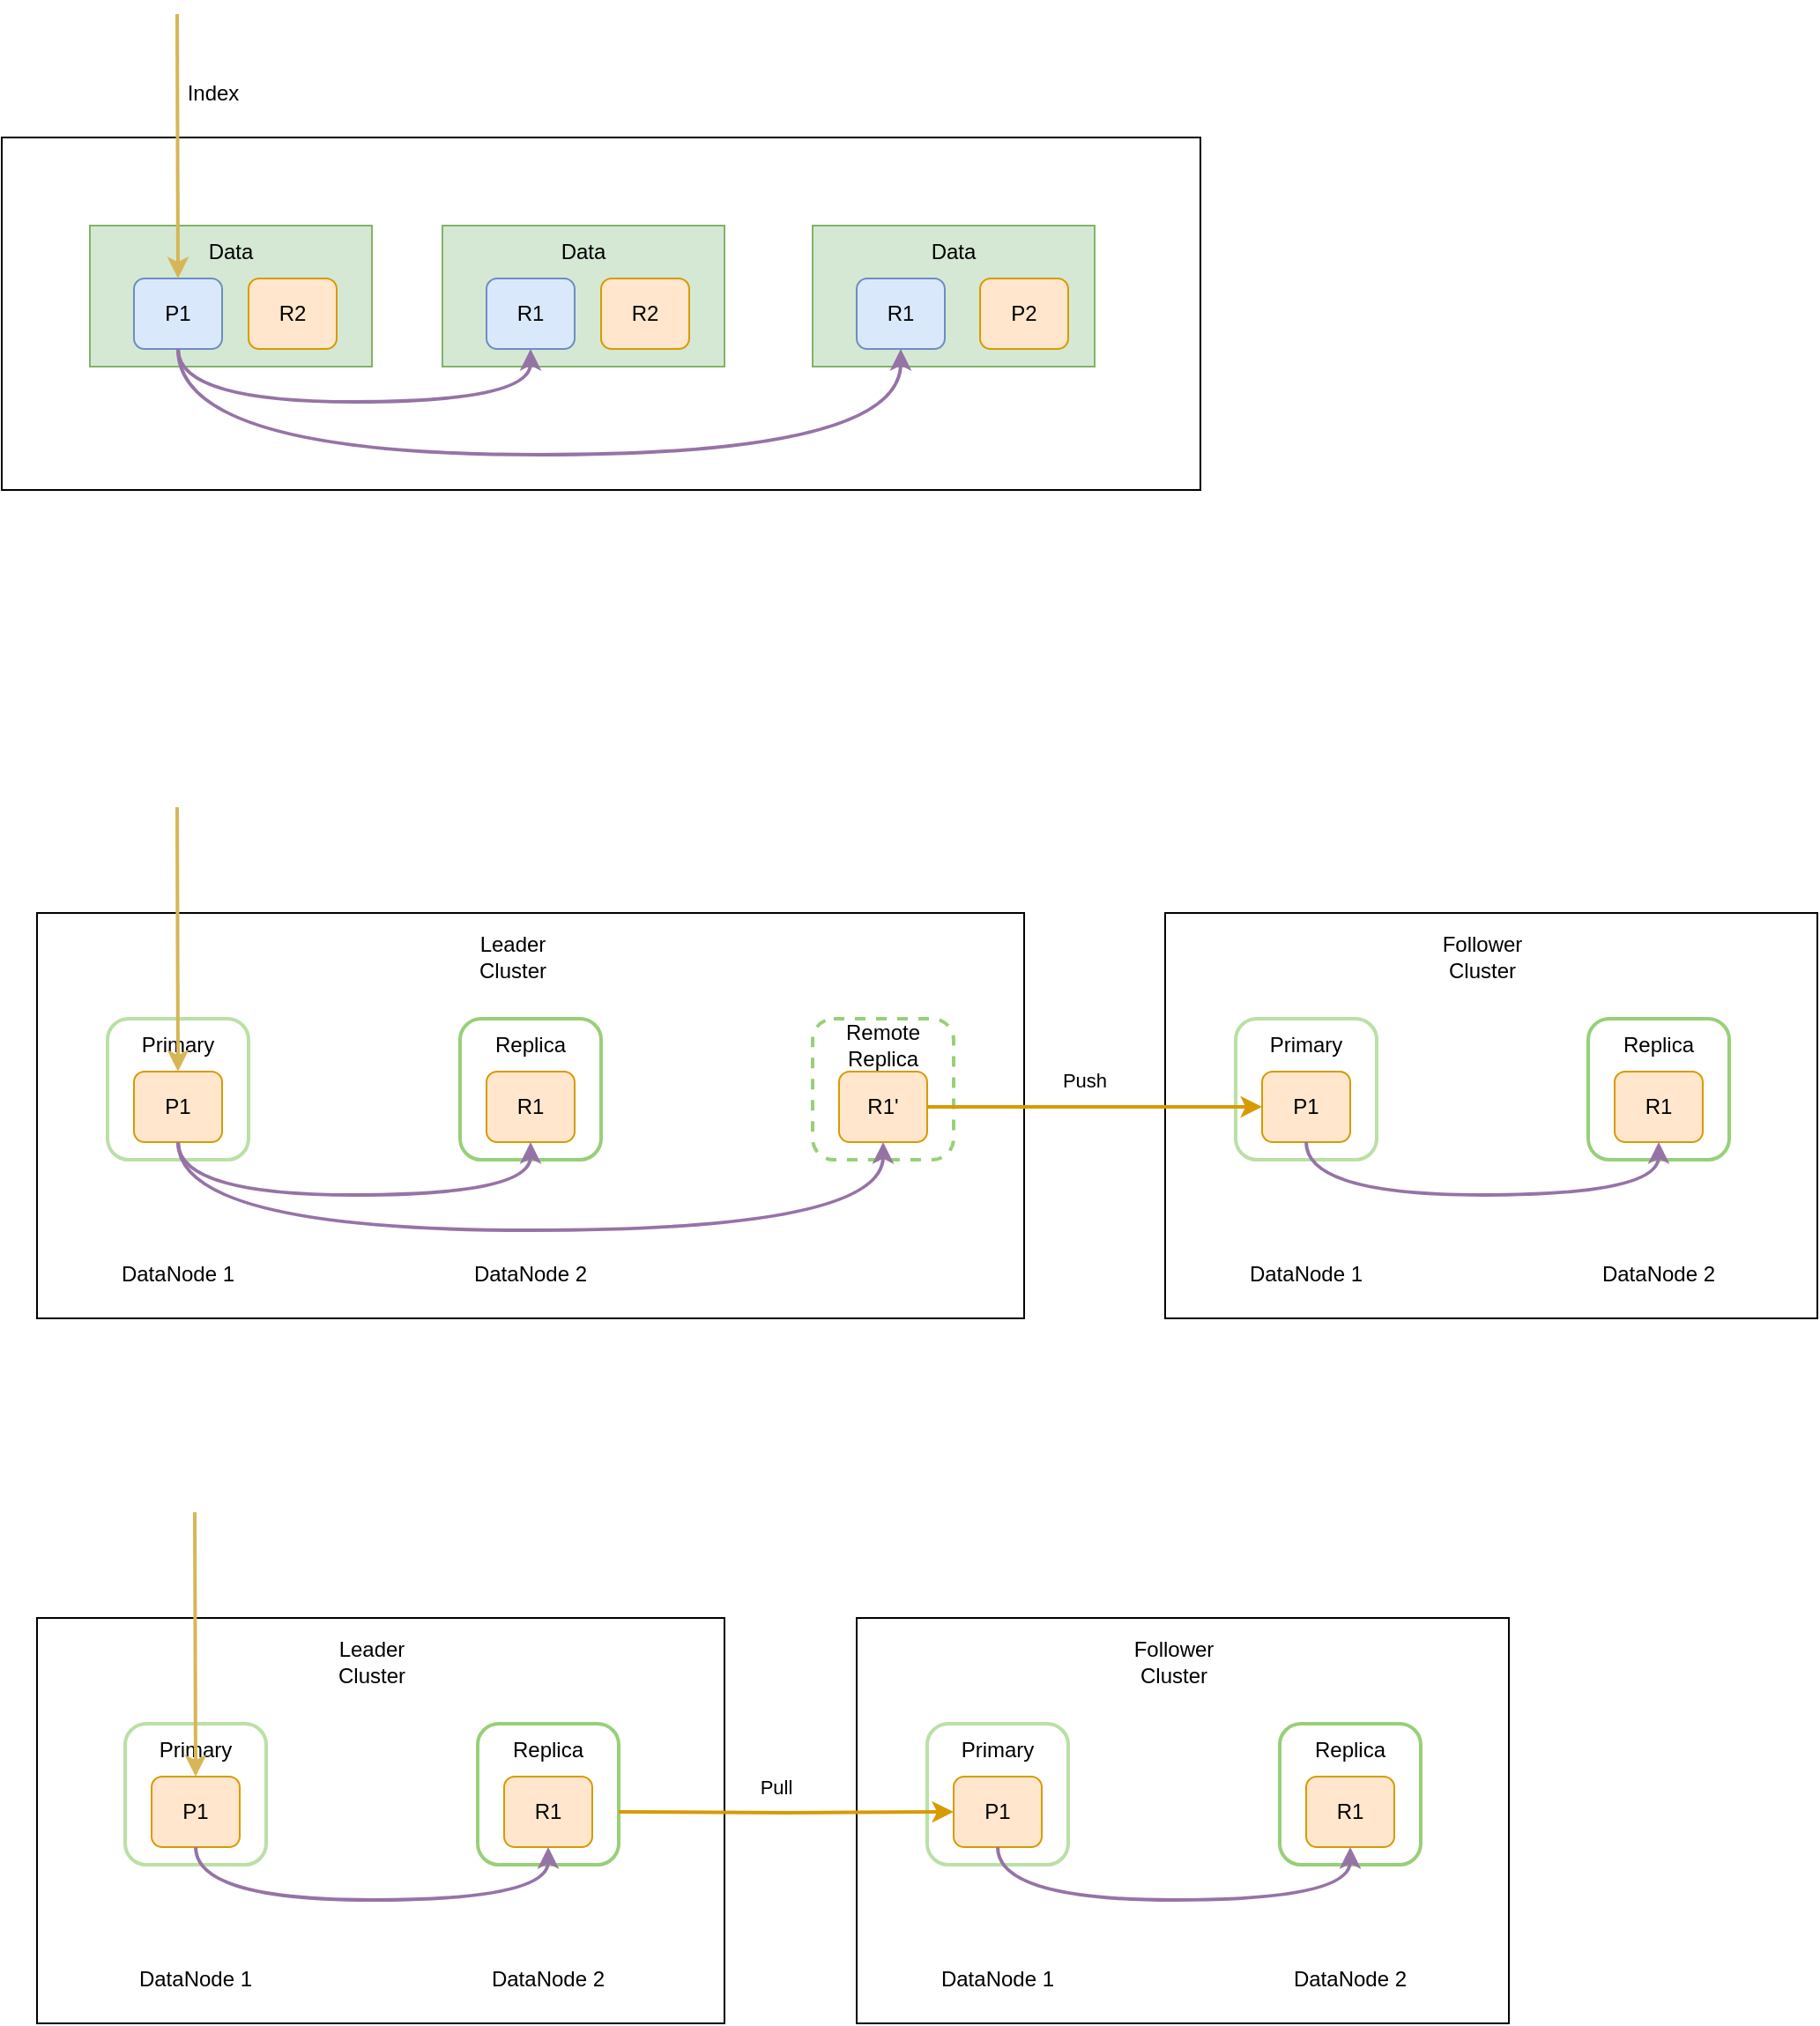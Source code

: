 <mxfile version="20.5.3" type="github">
  <diagram id="9nTsik4AKyD2Oay4WIvi" name="第 1 页">
    <mxGraphModel dx="946" dy="614" grid="0" gridSize="10" guides="1" tooltips="1" connect="1" arrows="1" fold="1" page="1" pageScale="1" pageWidth="3300" pageHeight="4681" math="0" shadow="0">
      <root>
        <mxCell id="0" />
        <mxCell id="1" parent="0" />
        <mxCell id="72kHpZyUayTUPH2MxQYt-16" value="" style="rounded=0;whiteSpace=wrap;html=1;" vertex="1" parent="1">
          <mxGeometry x="90" y="170" width="680" height="200" as="geometry" />
        </mxCell>
        <mxCell id="72kHpZyUayTUPH2MxQYt-14" value="" style="rounded=0;whiteSpace=wrap;html=1;fillColor=#d5e8d4;strokeColor=#82b366;" vertex="1" parent="1">
          <mxGeometry x="550" y="220" width="160" height="80" as="geometry" />
        </mxCell>
        <mxCell id="72kHpZyUayTUPH2MxQYt-12" value="" style="rounded=0;whiteSpace=wrap;html=1;fillColor=#d5e8d4;strokeColor=#82b366;" vertex="1" parent="1">
          <mxGeometry x="340" y="220" width="160" height="80" as="geometry" />
        </mxCell>
        <mxCell id="72kHpZyUayTUPH2MxQYt-9" value="" style="rounded=0;whiteSpace=wrap;html=1;fillColor=#d5e8d4;strokeColor=#82b366;" vertex="1" parent="1">
          <mxGeometry x="140" y="220" width="160" height="80" as="geometry" />
        </mxCell>
        <mxCell id="qrC7Yj8JBwXGzyDAAPzy-3" value="P1" style="rounded=1;whiteSpace=wrap;html=1;fillColor=#dae8fc;strokeColor=#6c8ebf;" parent="1" vertex="1">
          <mxGeometry x="165" y="250" width="50" height="40" as="geometry" />
        </mxCell>
        <mxCell id="qrC7Yj8JBwXGzyDAAPzy-9" value="R1" style="rounded=1;whiteSpace=wrap;html=1;fillColor=#dae8fc;strokeColor=#6c8ebf;" parent="1" vertex="1">
          <mxGeometry x="365" y="250" width="50" height="40" as="geometry" />
        </mxCell>
        <mxCell id="qrC7Yj8JBwXGzyDAAPzy-10" value="R1" style="rounded=1;whiteSpace=wrap;html=1;fillColor=#dae8fc;strokeColor=#6c8ebf;" parent="1" vertex="1">
          <mxGeometry x="575" y="250" width="50" height="40" as="geometry" />
        </mxCell>
        <mxCell id="qrC7Yj8JBwXGzyDAAPzy-11" value="" style="endArrow=classic;html=1;rounded=0;entryX=0.5;entryY=1;entryDx=0;entryDy=0;fillColor=#fff2cc;strokeColor=#d6b656;strokeWidth=2;" parent="1" edge="1">
          <mxGeometry width="50" height="50" relative="1" as="geometry">
            <mxPoint x="189.5" y="100" as="sourcePoint" />
            <mxPoint x="190" y="250" as="targetPoint" />
          </mxGeometry>
        </mxCell>
        <mxCell id="qrC7Yj8JBwXGzyDAAPzy-12" style="edgeStyle=orthogonalEdgeStyle;orthogonalLoop=1;jettySize=auto;html=1;exitX=0.5;exitY=1;exitDx=0;exitDy=0;entryX=0.5;entryY=1;entryDx=0;entryDy=0;elbow=vertical;curved=1;fillColor=#e1d5e7;strokeColor=#9673a6;strokeWidth=2;" parent="1" source="qrC7Yj8JBwXGzyDAAPzy-3" target="qrC7Yj8JBwXGzyDAAPzy-10" edge="1">
          <mxGeometry relative="1" as="geometry">
            <Array as="points">
              <mxPoint x="190" y="350" />
              <mxPoint x="600" y="350" />
            </Array>
          </mxGeometry>
        </mxCell>
        <mxCell id="qrC7Yj8JBwXGzyDAAPzy-13" style="edgeStyle=orthogonalEdgeStyle;curved=1;orthogonalLoop=1;jettySize=auto;html=1;exitX=0.5;exitY=1;exitDx=0;exitDy=0;elbow=vertical;fillColor=#e1d5e7;strokeColor=#9673a6;strokeWidth=2;" parent="1" source="qrC7Yj8JBwXGzyDAAPzy-3" edge="1">
          <mxGeometry relative="1" as="geometry">
            <mxPoint x="390" y="290" as="targetPoint" />
            <Array as="points">
              <mxPoint x="190" y="320" />
              <mxPoint x="390" y="320" />
            </Array>
          </mxGeometry>
        </mxCell>
        <mxCell id="qrC7Yj8JBwXGzyDAAPzy-18" value="" style="rounded=0;whiteSpace=wrap;html=1;strokeWidth=1;" parent="1" vertex="1">
          <mxGeometry x="110" y="610" width="560" height="230" as="geometry" />
        </mxCell>
        <mxCell id="qrC7Yj8JBwXGzyDAAPzy-19" value="" style="whiteSpace=wrap;html=1;aspect=fixed;strokeWidth=2;strokeColor=#B9E0A5;rounded=1;" parent="1" vertex="1">
          <mxGeometry x="150" y="670" width="80" height="80" as="geometry" />
        </mxCell>
        <mxCell id="qrC7Yj8JBwXGzyDAAPzy-20" value="P1" style="rounded=1;whiteSpace=wrap;html=1;fillColor=#ffe6cc;strokeColor=#d79b00;" parent="1" vertex="1">
          <mxGeometry x="165" y="700" width="50" height="40" as="geometry" />
        </mxCell>
        <mxCell id="qrC7Yj8JBwXGzyDAAPzy-21" value="Primary" style="text;html=1;strokeColor=none;fillColor=none;align=center;verticalAlign=middle;whiteSpace=wrap;rounded=0;" parent="1" vertex="1">
          <mxGeometry x="160" y="670" width="60" height="30" as="geometry" />
        </mxCell>
        <mxCell id="qrC7Yj8JBwXGzyDAAPzy-22" value="" style="whiteSpace=wrap;html=1;aspect=fixed;rounded=1;strokeWidth=2;strokeColor=#97D077;" parent="1" vertex="1">
          <mxGeometry x="350" y="670" width="80" height="80" as="geometry" />
        </mxCell>
        <mxCell id="qrC7Yj8JBwXGzyDAAPzy-23" value="" style="whiteSpace=wrap;html=1;aspect=fixed;strokeWidth=2;strokeColor=#97D077;rounded=1;dashed=1;" parent="1" vertex="1">
          <mxGeometry x="550" y="670" width="80" height="80" as="geometry" />
        </mxCell>
        <mxCell id="qrC7Yj8JBwXGzyDAAPzy-24" value="Replica" style="text;html=1;strokeColor=none;fillColor=none;align=center;verticalAlign=middle;whiteSpace=wrap;rounded=0;" parent="1" vertex="1">
          <mxGeometry x="360" y="670" width="60" height="30" as="geometry" />
        </mxCell>
        <mxCell id="qrC7Yj8JBwXGzyDAAPzy-25" value="Remote Replica" style="text;html=1;strokeColor=none;fillColor=none;align=center;verticalAlign=middle;whiteSpace=wrap;rounded=0;" parent="1" vertex="1">
          <mxGeometry x="560" y="670" width="60" height="30" as="geometry" />
        </mxCell>
        <mxCell id="qrC7Yj8JBwXGzyDAAPzy-26" value="R1" style="rounded=1;whiteSpace=wrap;html=1;fillColor=#ffe6cc;strokeColor=#d79b00;" parent="1" vertex="1">
          <mxGeometry x="365" y="700" width="50" height="40" as="geometry" />
        </mxCell>
        <mxCell id="qrC7Yj8JBwXGzyDAAPzy-27" value="R1&#39;" style="rounded=1;whiteSpace=wrap;html=1;fillColor=#ffe6cc;strokeColor=#d79b00;" parent="1" vertex="1">
          <mxGeometry x="565" y="700" width="50" height="40" as="geometry" />
        </mxCell>
        <mxCell id="qrC7Yj8JBwXGzyDAAPzy-28" value="" style="endArrow=classic;html=1;rounded=0;entryX=0.5;entryY=1;entryDx=0;entryDy=0;fillColor=#fff2cc;strokeColor=#d6b656;strokeWidth=2;" parent="1" target="qrC7Yj8JBwXGzyDAAPzy-21" edge="1">
          <mxGeometry width="50" height="50" relative="1" as="geometry">
            <mxPoint x="189.5" y="550" as="sourcePoint" />
            <mxPoint x="189.5" y="670" as="targetPoint" />
          </mxGeometry>
        </mxCell>
        <mxCell id="qrC7Yj8JBwXGzyDAAPzy-29" style="edgeStyle=orthogonalEdgeStyle;orthogonalLoop=1;jettySize=auto;html=1;exitX=0.5;exitY=1;exitDx=0;exitDy=0;entryX=0.5;entryY=1;entryDx=0;entryDy=0;elbow=vertical;curved=1;fillColor=#e1d5e7;strokeColor=#9673a6;strokeWidth=2;" parent="1" source="qrC7Yj8JBwXGzyDAAPzy-20" target="qrC7Yj8JBwXGzyDAAPzy-27" edge="1">
          <mxGeometry relative="1" as="geometry">
            <Array as="points">
              <mxPoint x="190" y="790" />
              <mxPoint x="590" y="790" />
            </Array>
          </mxGeometry>
        </mxCell>
        <mxCell id="qrC7Yj8JBwXGzyDAAPzy-30" style="edgeStyle=orthogonalEdgeStyle;curved=1;orthogonalLoop=1;jettySize=auto;html=1;exitX=0.5;exitY=1;exitDx=0;exitDy=0;elbow=vertical;fillColor=#e1d5e7;strokeColor=#9673a6;strokeWidth=2;" parent="1" source="qrC7Yj8JBwXGzyDAAPzy-20" edge="1">
          <mxGeometry relative="1" as="geometry">
            <mxPoint x="390" y="740" as="targetPoint" />
            <Array as="points">
              <mxPoint x="190" y="770" />
              <mxPoint x="390" y="770" />
            </Array>
          </mxGeometry>
        </mxCell>
        <mxCell id="qrC7Yj8JBwXGzyDAAPzy-31" value="DataNode 1" style="text;html=1;strokeColor=none;fillColor=none;align=center;verticalAlign=middle;whiteSpace=wrap;rounded=0;strokeWidth=2;" parent="1" vertex="1">
          <mxGeometry x="150" y="800" width="80" height="30" as="geometry" />
        </mxCell>
        <mxCell id="qrC7Yj8JBwXGzyDAAPzy-32" value="DataNode 2" style="text;html=1;strokeColor=none;fillColor=none;align=center;verticalAlign=middle;whiteSpace=wrap;rounded=0;strokeWidth=2;" parent="1" vertex="1">
          <mxGeometry x="350" y="800" width="80" height="30" as="geometry" />
        </mxCell>
        <mxCell id="qrC7Yj8JBwXGzyDAAPzy-33" value="Leader Cluster" style="text;html=1;strokeColor=none;fillColor=none;align=center;verticalAlign=middle;whiteSpace=wrap;rounded=0;strokeWidth=2;" parent="1" vertex="1">
          <mxGeometry x="350" y="620" width="60" height="30" as="geometry" />
        </mxCell>
        <mxCell id="qrC7Yj8JBwXGzyDAAPzy-34" value="" style="rounded=0;whiteSpace=wrap;html=1;strokeWidth=1;" parent="1" vertex="1">
          <mxGeometry x="750" y="610" width="370" height="230" as="geometry" />
        </mxCell>
        <mxCell id="qrC7Yj8JBwXGzyDAAPzy-35" value="" style="whiteSpace=wrap;html=1;aspect=fixed;strokeWidth=2;strokeColor=#B9E0A5;rounded=1;" parent="1" vertex="1">
          <mxGeometry x="790" y="670" width="80" height="80" as="geometry" />
        </mxCell>
        <mxCell id="qrC7Yj8JBwXGzyDAAPzy-36" value="P1" style="rounded=1;whiteSpace=wrap;html=1;fillColor=#ffe6cc;strokeColor=#d79b00;" parent="1" vertex="1">
          <mxGeometry x="805" y="700" width="50" height="40" as="geometry" />
        </mxCell>
        <mxCell id="qrC7Yj8JBwXGzyDAAPzy-37" value="Primary" style="text;html=1;strokeColor=none;fillColor=none;align=center;verticalAlign=middle;whiteSpace=wrap;rounded=0;" parent="1" vertex="1">
          <mxGeometry x="800" y="670" width="60" height="30" as="geometry" />
        </mxCell>
        <mxCell id="qrC7Yj8JBwXGzyDAAPzy-38" value="" style="whiteSpace=wrap;html=1;aspect=fixed;rounded=1;strokeWidth=2;strokeColor=#97D077;" parent="1" vertex="1">
          <mxGeometry x="990" y="670" width="80" height="80" as="geometry" />
        </mxCell>
        <mxCell id="qrC7Yj8JBwXGzyDAAPzy-39" value="Replica" style="text;html=1;strokeColor=none;fillColor=none;align=center;verticalAlign=middle;whiteSpace=wrap;rounded=0;" parent="1" vertex="1">
          <mxGeometry x="1000" y="670" width="60" height="30" as="geometry" />
        </mxCell>
        <mxCell id="qrC7Yj8JBwXGzyDAAPzy-40" value="R1" style="rounded=1;whiteSpace=wrap;html=1;fillColor=#ffe6cc;strokeColor=#d79b00;" parent="1" vertex="1">
          <mxGeometry x="1005" y="700" width="50" height="40" as="geometry" />
        </mxCell>
        <mxCell id="qrC7Yj8JBwXGzyDAAPzy-41" style="edgeStyle=orthogonalEdgeStyle;curved=1;orthogonalLoop=1;jettySize=auto;html=1;exitX=0.5;exitY=1;exitDx=0;exitDy=0;elbow=vertical;fillColor=#e1d5e7;strokeColor=#9673a6;strokeWidth=2;" parent="1" source="qrC7Yj8JBwXGzyDAAPzy-36" edge="1">
          <mxGeometry relative="1" as="geometry">
            <mxPoint x="1030" y="740" as="targetPoint" />
            <Array as="points">
              <mxPoint x="830" y="770" />
              <mxPoint x="1030" y="770" />
            </Array>
          </mxGeometry>
        </mxCell>
        <mxCell id="qrC7Yj8JBwXGzyDAAPzy-42" value="DataNode 1" style="text;html=1;strokeColor=none;fillColor=none;align=center;verticalAlign=middle;whiteSpace=wrap;rounded=0;strokeWidth=2;" parent="1" vertex="1">
          <mxGeometry x="790" y="800" width="80" height="30" as="geometry" />
        </mxCell>
        <mxCell id="qrC7Yj8JBwXGzyDAAPzy-43" value="DataNode 2" style="text;html=1;strokeColor=none;fillColor=none;align=center;verticalAlign=middle;whiteSpace=wrap;rounded=0;strokeWidth=2;" parent="1" vertex="1">
          <mxGeometry x="990" y="800" width="80" height="30" as="geometry" />
        </mxCell>
        <mxCell id="qrC7Yj8JBwXGzyDAAPzy-44" value="Follower&lt;br&gt;Cluster" style="text;html=1;strokeColor=none;fillColor=none;align=center;verticalAlign=middle;whiteSpace=wrap;rounded=0;strokeWidth=2;" parent="1" vertex="1">
          <mxGeometry x="900" y="620" width="60" height="30" as="geometry" />
        </mxCell>
        <mxCell id="qrC7Yj8JBwXGzyDAAPzy-45" style="edgeStyle=orthogonalEdgeStyle;rounded=0;orthogonalLoop=1;jettySize=auto;html=1;exitX=1;exitY=0.5;exitDx=0;exitDy=0;entryX=0;entryY=0.5;entryDx=0;entryDy=0;strokeWidth=2;fillColor=#ffe6cc;strokeColor=#d79b00;" parent="1" source="qrC7Yj8JBwXGzyDAAPzy-27" target="qrC7Yj8JBwXGzyDAAPzy-36" edge="1">
          <mxGeometry relative="1" as="geometry" />
        </mxCell>
        <mxCell id="qrC7Yj8JBwXGzyDAAPzy-46" value="Push" style="edgeLabel;html=1;align=center;verticalAlign=middle;resizable=0;points=[];" parent="qrC7Yj8JBwXGzyDAAPzy-45" vertex="1" connectable="0">
          <mxGeometry x="-0.116" y="-1" relative="1" as="geometry">
            <mxPoint x="5" y="-16" as="offset" />
          </mxGeometry>
        </mxCell>
        <mxCell id="qrC7Yj8JBwXGzyDAAPzy-47" value="" style="rounded=0;whiteSpace=wrap;html=1;strokeWidth=1;" parent="1" vertex="1">
          <mxGeometry x="110" y="1010" width="390" height="230" as="geometry" />
        </mxCell>
        <mxCell id="qrC7Yj8JBwXGzyDAAPzy-48" value="" style="whiteSpace=wrap;html=1;aspect=fixed;strokeWidth=2;strokeColor=#B9E0A5;rounded=1;" parent="1" vertex="1">
          <mxGeometry x="160" y="1070" width="80" height="80" as="geometry" />
        </mxCell>
        <mxCell id="qrC7Yj8JBwXGzyDAAPzy-49" value="P1" style="rounded=1;whiteSpace=wrap;html=1;fillColor=#ffe6cc;strokeColor=#d79b00;" parent="1" vertex="1">
          <mxGeometry x="175" y="1100" width="50" height="40" as="geometry" />
        </mxCell>
        <mxCell id="qrC7Yj8JBwXGzyDAAPzy-50" value="Primary" style="text;html=1;strokeColor=none;fillColor=none;align=center;verticalAlign=middle;whiteSpace=wrap;rounded=0;" parent="1" vertex="1">
          <mxGeometry x="170" y="1070" width="60" height="30" as="geometry" />
        </mxCell>
        <mxCell id="qrC7Yj8JBwXGzyDAAPzy-51" value="" style="whiteSpace=wrap;html=1;aspect=fixed;rounded=1;strokeWidth=2;strokeColor=#97D077;" parent="1" vertex="1">
          <mxGeometry x="360" y="1070" width="80" height="80" as="geometry" />
        </mxCell>
        <mxCell id="qrC7Yj8JBwXGzyDAAPzy-52" value="Replica" style="text;html=1;strokeColor=none;fillColor=none;align=center;verticalAlign=middle;whiteSpace=wrap;rounded=0;" parent="1" vertex="1">
          <mxGeometry x="370" y="1070" width="60" height="30" as="geometry" />
        </mxCell>
        <mxCell id="qrC7Yj8JBwXGzyDAAPzy-53" value="R1" style="rounded=1;whiteSpace=wrap;html=1;fillColor=#ffe6cc;strokeColor=#d79b00;" parent="1" vertex="1">
          <mxGeometry x="375" y="1100" width="50" height="40" as="geometry" />
        </mxCell>
        <mxCell id="qrC7Yj8JBwXGzyDAAPzy-54" value="" style="endArrow=classic;html=1;rounded=0;entryX=0.5;entryY=1;entryDx=0;entryDy=0;fillColor=#fff2cc;strokeColor=#d6b656;strokeWidth=2;" parent="1" target="qrC7Yj8JBwXGzyDAAPzy-50" edge="1">
          <mxGeometry width="50" height="50" relative="1" as="geometry">
            <mxPoint x="199.5" y="950" as="sourcePoint" />
            <mxPoint x="199.5" y="1070" as="targetPoint" />
          </mxGeometry>
        </mxCell>
        <mxCell id="qrC7Yj8JBwXGzyDAAPzy-55" style="edgeStyle=orthogonalEdgeStyle;curved=1;orthogonalLoop=1;jettySize=auto;html=1;exitX=0.5;exitY=1;exitDx=0;exitDy=0;elbow=vertical;fillColor=#e1d5e7;strokeColor=#9673a6;strokeWidth=2;" parent="1" source="qrC7Yj8JBwXGzyDAAPzy-49" edge="1">
          <mxGeometry relative="1" as="geometry">
            <mxPoint x="400" y="1140" as="targetPoint" />
            <Array as="points">
              <mxPoint x="200" y="1170" />
              <mxPoint x="400" y="1170" />
            </Array>
          </mxGeometry>
        </mxCell>
        <mxCell id="qrC7Yj8JBwXGzyDAAPzy-56" value="DataNode 1" style="text;html=1;strokeColor=none;fillColor=none;align=center;verticalAlign=middle;whiteSpace=wrap;rounded=0;strokeWidth=2;" parent="1" vertex="1">
          <mxGeometry x="160" y="1200" width="80" height="30" as="geometry" />
        </mxCell>
        <mxCell id="qrC7Yj8JBwXGzyDAAPzy-57" value="DataNode 2" style="text;html=1;strokeColor=none;fillColor=none;align=center;verticalAlign=middle;whiteSpace=wrap;rounded=0;strokeWidth=2;" parent="1" vertex="1">
          <mxGeometry x="360" y="1200" width="80" height="30" as="geometry" />
        </mxCell>
        <mxCell id="qrC7Yj8JBwXGzyDAAPzy-58" value="Leader Cluster" style="text;html=1;strokeColor=none;fillColor=none;align=center;verticalAlign=middle;whiteSpace=wrap;rounded=0;strokeWidth=2;" parent="1" vertex="1">
          <mxGeometry x="270" y="1020" width="60" height="30" as="geometry" />
        </mxCell>
        <mxCell id="qrC7Yj8JBwXGzyDAAPzy-59" value="" style="rounded=0;whiteSpace=wrap;html=1;strokeWidth=1;" parent="1" vertex="1">
          <mxGeometry x="575" y="1010" width="370" height="230" as="geometry" />
        </mxCell>
        <mxCell id="qrC7Yj8JBwXGzyDAAPzy-60" value="" style="whiteSpace=wrap;html=1;aspect=fixed;strokeWidth=2;strokeColor=#B9E0A5;rounded=1;" parent="1" vertex="1">
          <mxGeometry x="615" y="1070" width="80" height="80" as="geometry" />
        </mxCell>
        <mxCell id="qrC7Yj8JBwXGzyDAAPzy-61" value="P1" style="rounded=1;whiteSpace=wrap;html=1;fillColor=#ffe6cc;strokeColor=#d79b00;" parent="1" vertex="1">
          <mxGeometry x="630" y="1100" width="50" height="40" as="geometry" />
        </mxCell>
        <mxCell id="qrC7Yj8JBwXGzyDAAPzy-62" value="Primary" style="text;html=1;strokeColor=none;fillColor=none;align=center;verticalAlign=middle;whiteSpace=wrap;rounded=0;" parent="1" vertex="1">
          <mxGeometry x="625" y="1070" width="60" height="30" as="geometry" />
        </mxCell>
        <mxCell id="qrC7Yj8JBwXGzyDAAPzy-63" value="" style="whiteSpace=wrap;html=1;aspect=fixed;rounded=1;strokeWidth=2;strokeColor=#97D077;" parent="1" vertex="1">
          <mxGeometry x="815" y="1070" width="80" height="80" as="geometry" />
        </mxCell>
        <mxCell id="qrC7Yj8JBwXGzyDAAPzy-64" value="Replica" style="text;html=1;strokeColor=none;fillColor=none;align=center;verticalAlign=middle;whiteSpace=wrap;rounded=0;" parent="1" vertex="1">
          <mxGeometry x="825" y="1070" width="60" height="30" as="geometry" />
        </mxCell>
        <mxCell id="qrC7Yj8JBwXGzyDAAPzy-65" value="R1" style="rounded=1;whiteSpace=wrap;html=1;fillColor=#ffe6cc;strokeColor=#d79b00;" parent="1" vertex="1">
          <mxGeometry x="830" y="1100" width="50" height="40" as="geometry" />
        </mxCell>
        <mxCell id="qrC7Yj8JBwXGzyDAAPzy-66" style="edgeStyle=orthogonalEdgeStyle;curved=1;orthogonalLoop=1;jettySize=auto;html=1;exitX=0.5;exitY=1;exitDx=0;exitDy=0;elbow=vertical;fillColor=#e1d5e7;strokeColor=#9673a6;strokeWidth=2;" parent="1" source="qrC7Yj8JBwXGzyDAAPzy-61" edge="1">
          <mxGeometry relative="1" as="geometry">
            <mxPoint x="855" y="1140" as="targetPoint" />
            <Array as="points">
              <mxPoint x="655" y="1170" />
              <mxPoint x="855" y="1170" />
            </Array>
          </mxGeometry>
        </mxCell>
        <mxCell id="qrC7Yj8JBwXGzyDAAPzy-67" value="DataNode 1" style="text;html=1;strokeColor=none;fillColor=none;align=center;verticalAlign=middle;whiteSpace=wrap;rounded=0;strokeWidth=2;" parent="1" vertex="1">
          <mxGeometry x="615" y="1200" width="80" height="30" as="geometry" />
        </mxCell>
        <mxCell id="qrC7Yj8JBwXGzyDAAPzy-68" value="DataNode 2" style="text;html=1;strokeColor=none;fillColor=none;align=center;verticalAlign=middle;whiteSpace=wrap;rounded=0;strokeWidth=2;" parent="1" vertex="1">
          <mxGeometry x="815" y="1200" width="80" height="30" as="geometry" />
        </mxCell>
        <mxCell id="qrC7Yj8JBwXGzyDAAPzy-69" value="Follower&lt;br&gt;Cluster" style="text;html=1;strokeColor=none;fillColor=none;align=center;verticalAlign=middle;whiteSpace=wrap;rounded=0;strokeWidth=2;" parent="1" vertex="1">
          <mxGeometry x="725" y="1020" width="60" height="30" as="geometry" />
        </mxCell>
        <mxCell id="qrC7Yj8JBwXGzyDAAPzy-70" style="edgeStyle=orthogonalEdgeStyle;rounded=0;orthogonalLoop=1;jettySize=auto;html=1;exitX=1;exitY=0.5;exitDx=0;exitDy=0;entryX=0;entryY=0.5;entryDx=0;entryDy=0;strokeWidth=2;fillColor=#ffe6cc;strokeColor=#d79b00;" parent="1" target="qrC7Yj8JBwXGzyDAAPzy-61" edge="1">
          <mxGeometry relative="1" as="geometry">
            <mxPoint x="440" y="1120" as="sourcePoint" />
          </mxGeometry>
        </mxCell>
        <mxCell id="qrC7Yj8JBwXGzyDAAPzy-71" value="Pull" style="edgeLabel;html=1;align=center;verticalAlign=middle;resizable=0;points=[];" parent="qrC7Yj8JBwXGzyDAAPzy-70" vertex="1" connectable="0">
          <mxGeometry x="-0.116" y="-1" relative="1" as="geometry">
            <mxPoint x="5" y="-16" as="offset" />
          </mxGeometry>
        </mxCell>
        <mxCell id="72kHpZyUayTUPH2MxQYt-3" value="R2" style="rounded=1;whiteSpace=wrap;html=1;fillColor=#ffe6cc;strokeColor=#d79b00;" vertex="1" parent="1">
          <mxGeometry x="230" y="250" width="50" height="40" as="geometry" />
        </mxCell>
        <mxCell id="72kHpZyUayTUPH2MxQYt-4" value="R2" style="rounded=1;whiteSpace=wrap;html=1;fillColor=#ffe6cc;strokeColor=#d79b00;" vertex="1" parent="1">
          <mxGeometry x="430" y="250" width="50" height="40" as="geometry" />
        </mxCell>
        <mxCell id="72kHpZyUayTUPH2MxQYt-5" value="P2" style="rounded=1;whiteSpace=wrap;html=1;fillColor=#ffe6cc;strokeColor=#d79b00;" vertex="1" parent="1">
          <mxGeometry x="645" y="250" width="50" height="40" as="geometry" />
        </mxCell>
        <mxCell id="72kHpZyUayTUPH2MxQYt-8" value="Index" style="text;html=1;strokeColor=none;fillColor=none;align=center;verticalAlign=middle;whiteSpace=wrap;rounded=0;" vertex="1" parent="1">
          <mxGeometry x="180" y="130" width="60" height="30" as="geometry" />
        </mxCell>
        <mxCell id="72kHpZyUayTUPH2MxQYt-10" value="Data" style="text;html=1;strokeColor=none;fillColor=none;align=center;verticalAlign=middle;whiteSpace=wrap;rounded=0;" vertex="1" parent="1">
          <mxGeometry x="190" y="220" width="60" height="30" as="geometry" />
        </mxCell>
        <mxCell id="72kHpZyUayTUPH2MxQYt-13" value="Data" style="text;html=1;strokeColor=none;fillColor=none;align=center;verticalAlign=middle;whiteSpace=wrap;rounded=0;" vertex="1" parent="1">
          <mxGeometry x="390" y="220" width="60" height="30" as="geometry" />
        </mxCell>
        <mxCell id="72kHpZyUayTUPH2MxQYt-15" value="Data" style="text;html=1;strokeColor=none;fillColor=none;align=center;verticalAlign=middle;whiteSpace=wrap;rounded=0;" vertex="1" parent="1">
          <mxGeometry x="600" y="220" width="60" height="30" as="geometry" />
        </mxCell>
      </root>
    </mxGraphModel>
  </diagram>
</mxfile>
